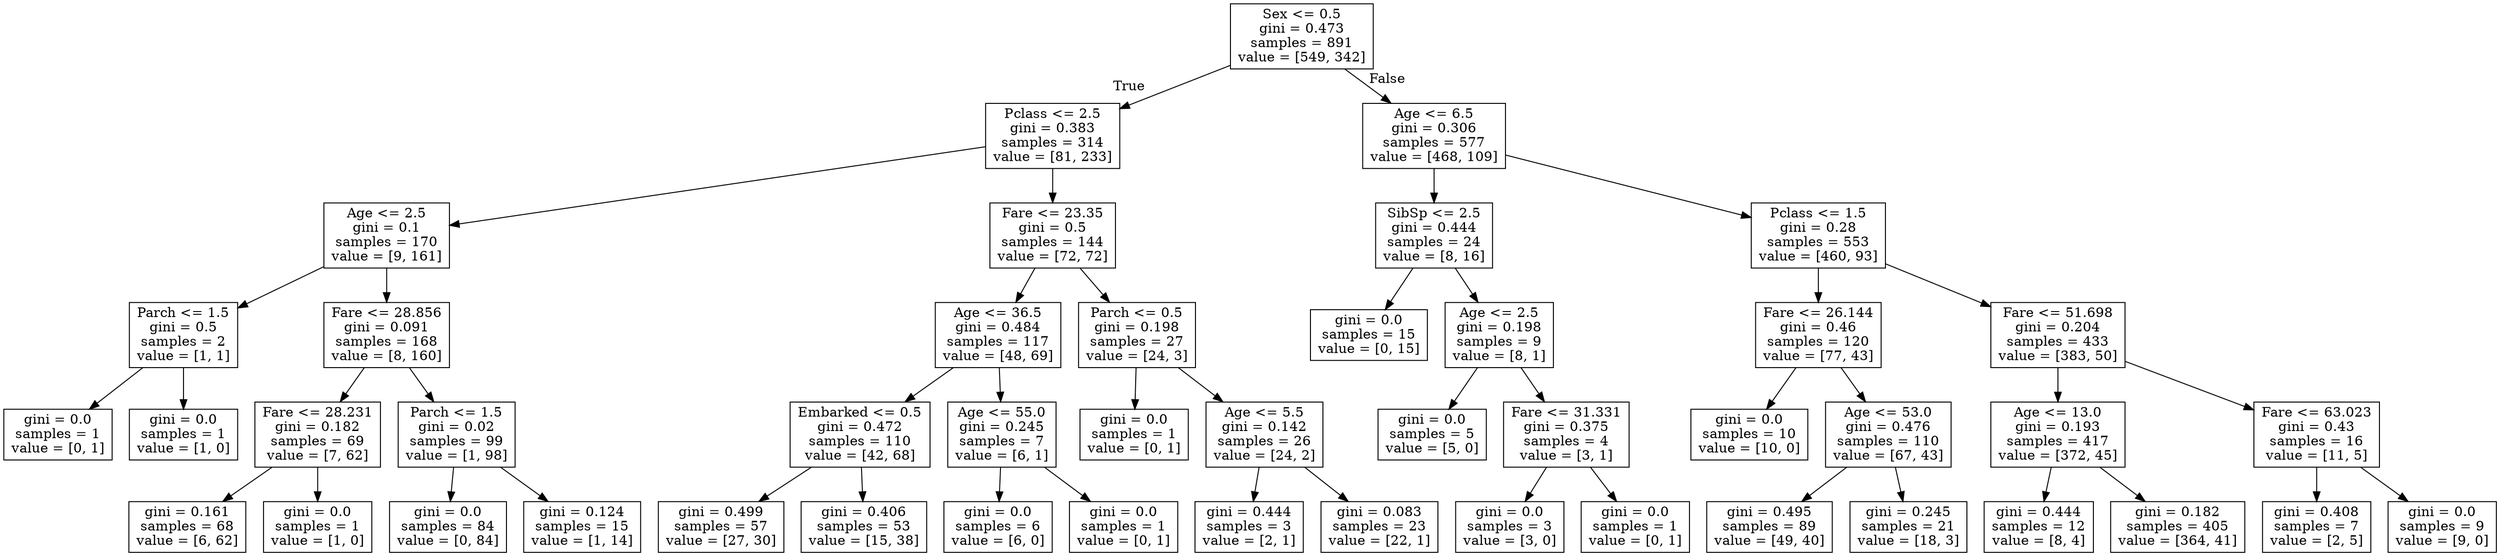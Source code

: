 digraph Tree {
node [shape=box] ;
0 [label="Sex <= 0.5\ngini = 0.473\nsamples = 891\nvalue = [549, 342]"] ;
1 [label="Pclass <= 2.5\ngini = 0.383\nsamples = 314\nvalue = [81, 233]"] ;
0 -> 1 [labeldistance=2.5, labelangle=45, headlabel="True"] ;
2 [label="Age <= 2.5\ngini = 0.1\nsamples = 170\nvalue = [9, 161]"] ;
1 -> 2 ;
3 [label="Parch <= 1.5\ngini = 0.5\nsamples = 2\nvalue = [1, 1]"] ;
2 -> 3 ;
4 [label="gini = 0.0\nsamples = 1\nvalue = [0, 1]"] ;
3 -> 4 ;
5 [label="gini = 0.0\nsamples = 1\nvalue = [1, 0]"] ;
3 -> 5 ;
6 [label="Fare <= 28.856\ngini = 0.091\nsamples = 168\nvalue = [8, 160]"] ;
2 -> 6 ;
7 [label="Fare <= 28.231\ngini = 0.182\nsamples = 69\nvalue = [7, 62]"] ;
6 -> 7 ;
8 [label="gini = 0.161\nsamples = 68\nvalue = [6, 62]"] ;
7 -> 8 ;
9 [label="gini = 0.0\nsamples = 1\nvalue = [1, 0]"] ;
7 -> 9 ;
10 [label="Parch <= 1.5\ngini = 0.02\nsamples = 99\nvalue = [1, 98]"] ;
6 -> 10 ;
11 [label="gini = 0.0\nsamples = 84\nvalue = [0, 84]"] ;
10 -> 11 ;
12 [label="gini = 0.124\nsamples = 15\nvalue = [1, 14]"] ;
10 -> 12 ;
13 [label="Fare <= 23.35\ngini = 0.5\nsamples = 144\nvalue = [72, 72]"] ;
1 -> 13 ;
14 [label="Age <= 36.5\ngini = 0.484\nsamples = 117\nvalue = [48, 69]"] ;
13 -> 14 ;
15 [label="Embarked <= 0.5\ngini = 0.472\nsamples = 110\nvalue = [42, 68]"] ;
14 -> 15 ;
16 [label="gini = 0.499\nsamples = 57\nvalue = [27, 30]"] ;
15 -> 16 ;
17 [label="gini = 0.406\nsamples = 53\nvalue = [15, 38]"] ;
15 -> 17 ;
18 [label="Age <= 55.0\ngini = 0.245\nsamples = 7\nvalue = [6, 1]"] ;
14 -> 18 ;
19 [label="gini = 0.0\nsamples = 6\nvalue = [6, 0]"] ;
18 -> 19 ;
20 [label="gini = 0.0\nsamples = 1\nvalue = [0, 1]"] ;
18 -> 20 ;
21 [label="Parch <= 0.5\ngini = 0.198\nsamples = 27\nvalue = [24, 3]"] ;
13 -> 21 ;
22 [label="gini = 0.0\nsamples = 1\nvalue = [0, 1]"] ;
21 -> 22 ;
23 [label="Age <= 5.5\ngini = 0.142\nsamples = 26\nvalue = [24, 2]"] ;
21 -> 23 ;
24 [label="gini = 0.444\nsamples = 3\nvalue = [2, 1]"] ;
23 -> 24 ;
25 [label="gini = 0.083\nsamples = 23\nvalue = [22, 1]"] ;
23 -> 25 ;
26 [label="Age <= 6.5\ngini = 0.306\nsamples = 577\nvalue = [468, 109]"] ;
0 -> 26 [labeldistance=2.5, labelangle=-45, headlabel="False"] ;
27 [label="SibSp <= 2.5\ngini = 0.444\nsamples = 24\nvalue = [8, 16]"] ;
26 -> 27 ;
28 [label="gini = 0.0\nsamples = 15\nvalue = [0, 15]"] ;
27 -> 28 ;
29 [label="Age <= 2.5\ngini = 0.198\nsamples = 9\nvalue = [8, 1]"] ;
27 -> 29 ;
30 [label="gini = 0.0\nsamples = 5\nvalue = [5, 0]"] ;
29 -> 30 ;
31 [label="Fare <= 31.331\ngini = 0.375\nsamples = 4\nvalue = [3, 1]"] ;
29 -> 31 ;
32 [label="gini = 0.0\nsamples = 3\nvalue = [3, 0]"] ;
31 -> 32 ;
33 [label="gini = 0.0\nsamples = 1\nvalue = [0, 1]"] ;
31 -> 33 ;
34 [label="Pclass <= 1.5\ngini = 0.28\nsamples = 553\nvalue = [460, 93]"] ;
26 -> 34 ;
35 [label="Fare <= 26.144\ngini = 0.46\nsamples = 120\nvalue = [77, 43]"] ;
34 -> 35 ;
36 [label="gini = 0.0\nsamples = 10\nvalue = [10, 0]"] ;
35 -> 36 ;
37 [label="Age <= 53.0\ngini = 0.476\nsamples = 110\nvalue = [67, 43]"] ;
35 -> 37 ;
38 [label="gini = 0.495\nsamples = 89\nvalue = [49, 40]"] ;
37 -> 38 ;
39 [label="gini = 0.245\nsamples = 21\nvalue = [18, 3]"] ;
37 -> 39 ;
40 [label="Fare <= 51.698\ngini = 0.204\nsamples = 433\nvalue = [383, 50]"] ;
34 -> 40 ;
41 [label="Age <= 13.0\ngini = 0.193\nsamples = 417\nvalue = [372, 45]"] ;
40 -> 41 ;
42 [label="gini = 0.444\nsamples = 12\nvalue = [8, 4]"] ;
41 -> 42 ;
43 [label="gini = 0.182\nsamples = 405\nvalue = [364, 41]"] ;
41 -> 43 ;
44 [label="Fare <= 63.023\ngini = 0.43\nsamples = 16\nvalue = [11, 5]"] ;
40 -> 44 ;
45 [label="gini = 0.408\nsamples = 7\nvalue = [2, 5]"] ;
44 -> 45 ;
46 [label="gini = 0.0\nsamples = 9\nvalue = [9, 0]"] ;
44 -> 46 ;
}